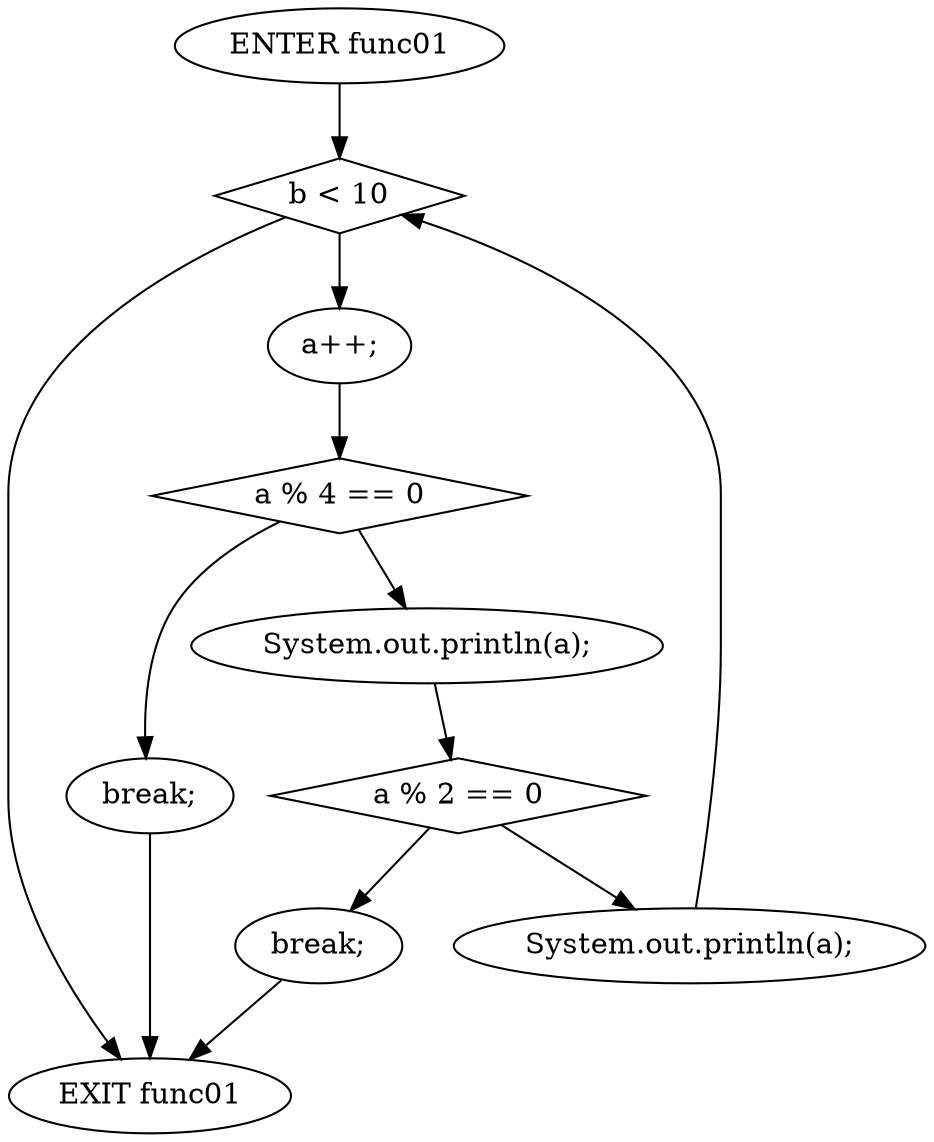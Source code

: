 digraph G {
  0 [ label="ENTER func01" ];
  1 [ label="EXIT func01" ];
  2 [ shape="diamond" label="b < 10" ];
  3 [ label="a++;" ];
  4 [ shape="diamond" label="a % 4 == 0" ];
  5 [ label="break;" ];
  6 [ label="System.out.println(a);" ];
  7 [ shape="diamond" label="a % 2 == 0" ];
  8 [ label="break;" ];
  9 [ label="System.out.println(a);" ];
  0 -> 2;
  2 -> 3;
  3 -> 4;
  4 -> 5;
  4 -> 6;
  6 -> 7;
  7 -> 8;
  7 -> 9;
  9 -> 2;
  2 -> 1;
  5 -> 1;
  8 -> 1;
}
